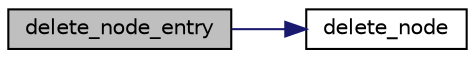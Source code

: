 digraph "delete_node_entry"
{
 // LATEX_PDF_SIZE
  edge [fontname="Helvetica",fontsize="10",labelfontname="Helvetica",labelfontsize="10"];
  node [fontname="Helvetica",fontsize="10",shape=record];
  rankdir="LR";
  Node1 [label="delete_node_entry",height=0.2,width=0.4,color="black", fillcolor="grey75", style="filled", fontcolor="black",tooltip=" "];
  Node1 -> Node2 [color="midnightblue",fontsize="10",style="solid",fontname="Helvetica"];
  Node2 [label="delete_node",height=0.2,width=0.4,color="black", fillcolor="white", style="filled",URL="$UTIL_2OMG_2common_8c.html#a49d46f8310cebc50211e06be6846360f",tooltip=" "];
}
